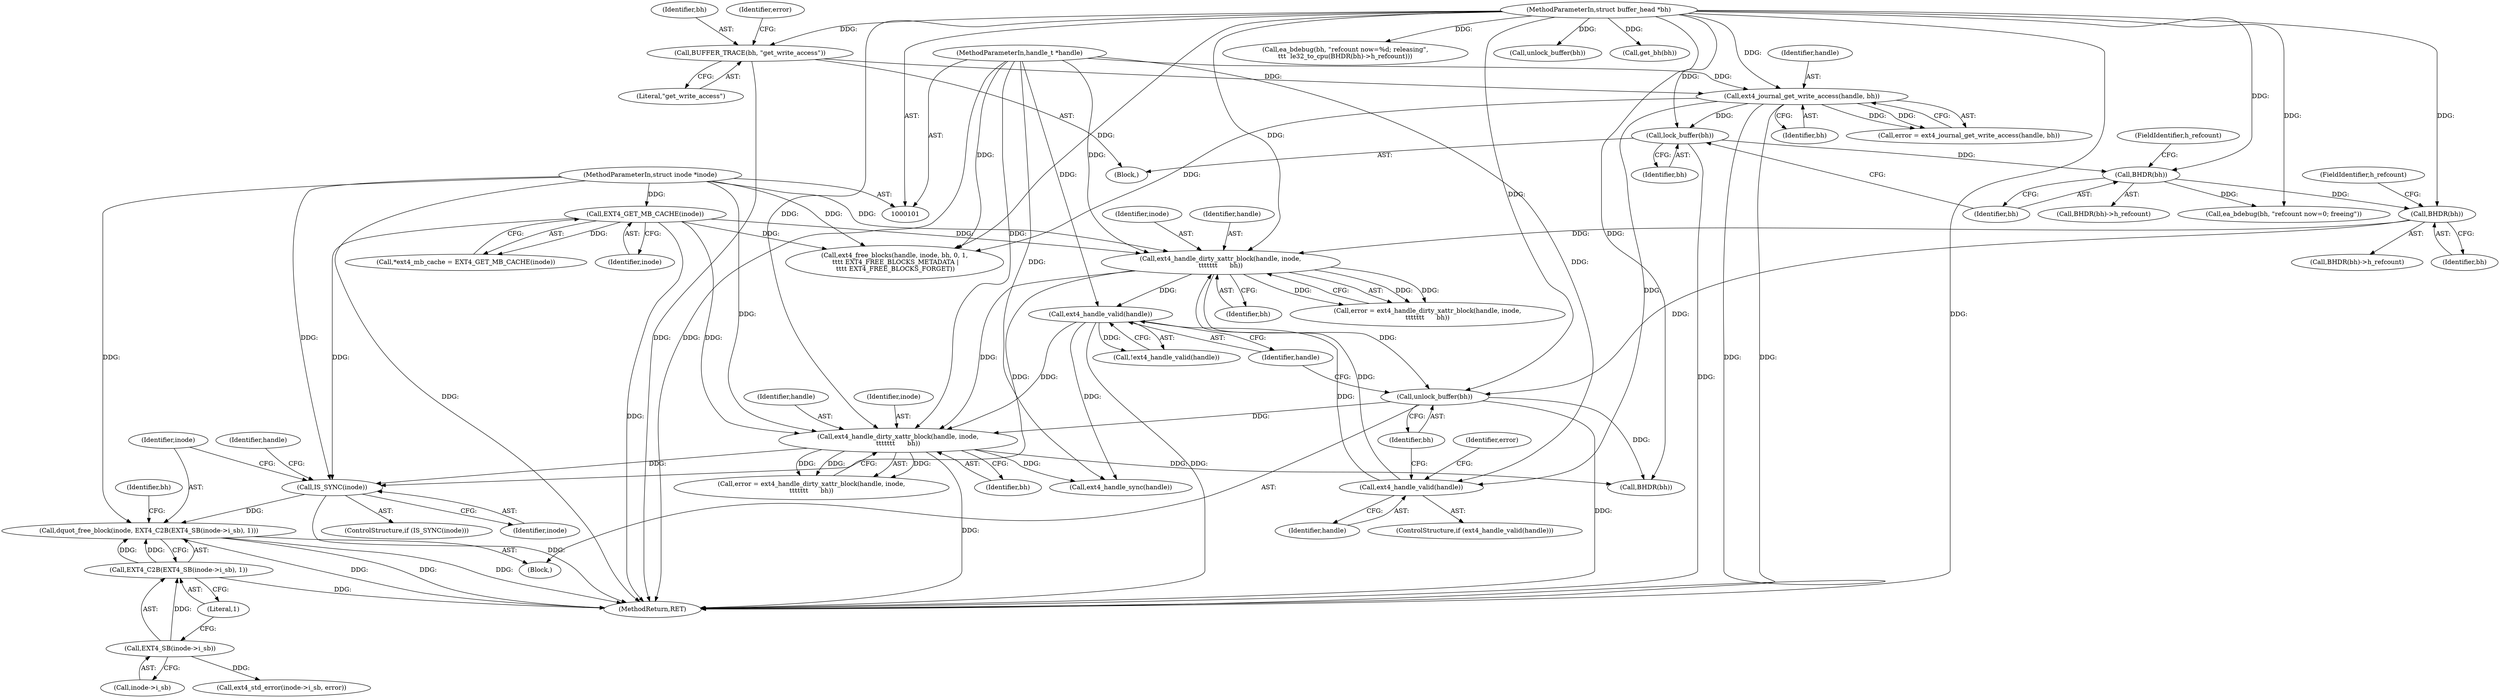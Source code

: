 digraph "0_linux_82939d7999dfc1f1998c4b1c12e2f19edbdff272_9@API" {
"1000211" [label="(Call,dquot_free_block(inode, EXT4_C2B(EXT4_SB(inode->i_sb), 1)))"];
"1000207" [label="(Call,IS_SYNC(inode))"];
"1000117" [label="(Call,EXT4_GET_MB_CACHE(inode))"];
"1000103" [label="(MethodParameterIn,struct inode *inode)"];
"1000190" [label="(Call,ext4_handle_dirty_xattr_block(handle, inode,\n\t\t\t\t\t\t\t      bh))"];
"1000186" [label="(Call,ext4_handle_valid(handle))"];
"1000134" [label="(Call,ext4_journal_get_write_access(handle, bh))"];
"1000102" [label="(MethodParameterIn,handle_t *handle)"];
"1000129" [label="(Call,BUFFER_TRACE(bh, \"get_write_access\"))"];
"1000104" [label="(MethodParameterIn,struct buffer_head *bh)"];
"1000176" [label="(Call,BHDR(bh))"];
"1000145" [label="(Call,BHDR(bh))"];
"1000140" [label="(Call,lock_buffer(bh))"];
"1000202" [label="(Call,ext4_handle_dirty_xattr_block(handle, inode,\n\t\t\t\t\t\t\t      bh))"];
"1000198" [label="(Call,ext4_handle_valid(handle))"];
"1000194" [label="(Call,unlock_buffer(bh))"];
"1000213" [label="(Call,EXT4_C2B(EXT4_SB(inode->i_sb), 1))"];
"1000214" [label="(Call,EXT4_SB(inode->i_sb))"];
"1000197" [label="(Call,!ext4_handle_valid(handle))"];
"1000188" [label="(Call,error = ext4_handle_dirty_xattr_block(handle, inode,\n\t\t\t\t\t\t\t      bh))"];
"1000175" [label="(Call,BHDR(bh)->h_refcount)"];
"1000198" [label="(Call,ext4_handle_valid(handle))"];
"1000224" [label="(Call,BHDR(bh))"];
"1000220" [label="(Identifier,bh)"];
"1000151" [label="(Call,ea_bdebug(bh, \"refcount now=0; freeing\"))"];
"1000191" [label="(Identifier,handle)"];
"1000186" [label="(Call,ext4_handle_valid(handle))"];
"1000177" [label="(Identifier,bh)"];
"1000212" [label="(Identifier,inode)"];
"1000194" [label="(Call,unlock_buffer(bh))"];
"1000130" [label="(Identifier,bh)"];
"1000215" [label="(Call,inode->i_sb)"];
"1000206" [label="(ControlStructure,if (IS_SYNC(inode)))"];
"1000205" [label="(Identifier,bh)"];
"1000104" [label="(MethodParameterIn,struct buffer_head *bh)"];
"1000117" [label="(Call,EXT4_GET_MB_CACHE(inode))"];
"1000213" [label="(Call,EXT4_C2B(EXT4_SB(inode->i_sb), 1))"];
"1000141" [label="(Identifier,bh)"];
"1000140" [label="(Call,lock_buffer(bh))"];
"1000210" [label="(Identifier,handle)"];
"1000204" [label="(Identifier,inode)"];
"1000189" [label="(Identifier,error)"];
"1000190" [label="(Call,ext4_handle_dirty_xattr_block(handle, inode,\n\t\t\t\t\t\t\t      bh))"];
"1000219" [label="(Call,ea_bdebug(bh, \"refcount now=%d; releasing\",\n\t\t\t  le32_to_cpu(BHDR(bh)->h_refcount)))"];
"1000118" [label="(Identifier,inode)"];
"1000136" [label="(Identifier,bh)"];
"1000135" [label="(Identifier,handle)"];
"1000160" [label="(Call,unlock_buffer(bh))"];
"1000147" [label="(FieldIdentifier,h_refcount)"];
"1000203" [label="(Identifier,handle)"];
"1000200" [label="(Call,error = ext4_handle_dirty_xattr_block(handle, inode,\n\t\t\t\t\t\t\t      bh))"];
"1000214" [label="(Call,EXT4_SB(inode->i_sb))"];
"1000211" [label="(Call,dquot_free_block(inode, EXT4_C2B(EXT4_SB(inode->i_sb), 1)))"];
"1000146" [label="(Identifier,bh)"];
"1000129" [label="(Call,BUFFER_TRACE(bh, \"get_write_access\"))"];
"1000178" [label="(FieldIdentifier,h_refcount)"];
"1000133" [label="(Identifier,error)"];
"1000207" [label="(Call,IS_SYNC(inode))"];
"1000131" [label="(Literal,\"get_write_access\")"];
"1000187" [label="(Identifier,handle)"];
"1000162" [label="(Call,ext4_free_blocks(handle, inode, bh, 0, 1,\n \t\t\t\t EXT4_FREE_BLOCKS_METADATA |\n \t\t\t\t EXT4_FREE_BLOCKS_FORGET))"];
"1000103" [label="(MethodParameterIn,struct inode *inode)"];
"1000102" [label="(MethodParameterIn,handle_t *handle)"];
"1000228" [label="(Call,ext4_std_error(inode->i_sb, error))"];
"1000202" [label="(Call,ext4_handle_dirty_xattr_block(handle, inode,\n\t\t\t\t\t\t\t      bh))"];
"1000195" [label="(Identifier,bh)"];
"1000115" [label="(Call,*ext4_mb_cache = EXT4_GET_MB_CACHE(inode))"];
"1000176" [label="(Call,BHDR(bh))"];
"1000134" [label="(Call,ext4_journal_get_write_access(handle, bh))"];
"1000192" [label="(Identifier,inode)"];
"1000132" [label="(Call,error = ext4_journal_get_write_access(handle, bh))"];
"1000145" [label="(Call,BHDR(bh))"];
"1000218" [label="(Literal,1)"];
"1000234" [label="(MethodReturn,RET)"];
"1000209" [label="(Call,ext4_handle_sync(handle))"];
"1000105" [label="(Block,)"];
"1000172" [label="(Block,)"];
"1000208" [label="(Identifier,inode)"];
"1000185" [label="(ControlStructure,if (ext4_handle_valid(handle)))"];
"1000193" [label="(Identifier,bh)"];
"1000158" [label="(Call,get_bh(bh))"];
"1000199" [label="(Identifier,handle)"];
"1000144" [label="(Call,BHDR(bh)->h_refcount)"];
"1000211" -> "1000172"  [label="AST: "];
"1000211" -> "1000213"  [label="CFG: "];
"1000212" -> "1000211"  [label="AST: "];
"1000213" -> "1000211"  [label="AST: "];
"1000220" -> "1000211"  [label="CFG: "];
"1000211" -> "1000234"  [label="DDG: "];
"1000211" -> "1000234"  [label="DDG: "];
"1000211" -> "1000234"  [label="DDG: "];
"1000207" -> "1000211"  [label="DDG: "];
"1000103" -> "1000211"  [label="DDG: "];
"1000213" -> "1000211"  [label="DDG: "];
"1000213" -> "1000211"  [label="DDG: "];
"1000207" -> "1000206"  [label="AST: "];
"1000207" -> "1000208"  [label="CFG: "];
"1000208" -> "1000207"  [label="AST: "];
"1000210" -> "1000207"  [label="CFG: "];
"1000212" -> "1000207"  [label="CFG: "];
"1000207" -> "1000234"  [label="DDG: "];
"1000117" -> "1000207"  [label="DDG: "];
"1000190" -> "1000207"  [label="DDG: "];
"1000202" -> "1000207"  [label="DDG: "];
"1000103" -> "1000207"  [label="DDG: "];
"1000117" -> "1000115"  [label="AST: "];
"1000117" -> "1000118"  [label="CFG: "];
"1000118" -> "1000117"  [label="AST: "];
"1000115" -> "1000117"  [label="CFG: "];
"1000117" -> "1000234"  [label="DDG: "];
"1000117" -> "1000115"  [label="DDG: "];
"1000103" -> "1000117"  [label="DDG: "];
"1000117" -> "1000162"  [label="DDG: "];
"1000117" -> "1000190"  [label="DDG: "];
"1000117" -> "1000202"  [label="DDG: "];
"1000103" -> "1000101"  [label="AST: "];
"1000103" -> "1000234"  [label="DDG: "];
"1000103" -> "1000162"  [label="DDG: "];
"1000103" -> "1000190"  [label="DDG: "];
"1000103" -> "1000202"  [label="DDG: "];
"1000190" -> "1000188"  [label="AST: "];
"1000190" -> "1000193"  [label="CFG: "];
"1000191" -> "1000190"  [label="AST: "];
"1000192" -> "1000190"  [label="AST: "];
"1000193" -> "1000190"  [label="AST: "];
"1000188" -> "1000190"  [label="CFG: "];
"1000190" -> "1000188"  [label="DDG: "];
"1000190" -> "1000188"  [label="DDG: "];
"1000190" -> "1000188"  [label="DDG: "];
"1000186" -> "1000190"  [label="DDG: "];
"1000102" -> "1000190"  [label="DDG: "];
"1000176" -> "1000190"  [label="DDG: "];
"1000104" -> "1000190"  [label="DDG: "];
"1000190" -> "1000194"  [label="DDG: "];
"1000190" -> "1000198"  [label="DDG: "];
"1000190" -> "1000202"  [label="DDG: "];
"1000186" -> "1000185"  [label="AST: "];
"1000186" -> "1000187"  [label="CFG: "];
"1000187" -> "1000186"  [label="AST: "];
"1000189" -> "1000186"  [label="CFG: "];
"1000195" -> "1000186"  [label="CFG: "];
"1000134" -> "1000186"  [label="DDG: "];
"1000102" -> "1000186"  [label="DDG: "];
"1000186" -> "1000198"  [label="DDG: "];
"1000134" -> "1000132"  [label="AST: "];
"1000134" -> "1000136"  [label="CFG: "];
"1000135" -> "1000134"  [label="AST: "];
"1000136" -> "1000134"  [label="AST: "];
"1000132" -> "1000134"  [label="CFG: "];
"1000134" -> "1000234"  [label="DDG: "];
"1000134" -> "1000234"  [label="DDG: "];
"1000134" -> "1000132"  [label="DDG: "];
"1000134" -> "1000132"  [label="DDG: "];
"1000102" -> "1000134"  [label="DDG: "];
"1000129" -> "1000134"  [label="DDG: "];
"1000104" -> "1000134"  [label="DDG: "];
"1000134" -> "1000140"  [label="DDG: "];
"1000134" -> "1000162"  [label="DDG: "];
"1000102" -> "1000101"  [label="AST: "];
"1000102" -> "1000234"  [label="DDG: "];
"1000102" -> "1000162"  [label="DDG: "];
"1000102" -> "1000198"  [label="DDG: "];
"1000102" -> "1000202"  [label="DDG: "];
"1000102" -> "1000209"  [label="DDG: "];
"1000129" -> "1000105"  [label="AST: "];
"1000129" -> "1000131"  [label="CFG: "];
"1000130" -> "1000129"  [label="AST: "];
"1000131" -> "1000129"  [label="AST: "];
"1000133" -> "1000129"  [label="CFG: "];
"1000129" -> "1000234"  [label="DDG: "];
"1000104" -> "1000129"  [label="DDG: "];
"1000104" -> "1000101"  [label="AST: "];
"1000104" -> "1000234"  [label="DDG: "];
"1000104" -> "1000140"  [label="DDG: "];
"1000104" -> "1000145"  [label="DDG: "];
"1000104" -> "1000151"  [label="DDG: "];
"1000104" -> "1000158"  [label="DDG: "];
"1000104" -> "1000160"  [label="DDG: "];
"1000104" -> "1000162"  [label="DDG: "];
"1000104" -> "1000176"  [label="DDG: "];
"1000104" -> "1000194"  [label="DDG: "];
"1000104" -> "1000202"  [label="DDG: "];
"1000104" -> "1000219"  [label="DDG: "];
"1000104" -> "1000224"  [label="DDG: "];
"1000176" -> "1000175"  [label="AST: "];
"1000176" -> "1000177"  [label="CFG: "];
"1000177" -> "1000176"  [label="AST: "];
"1000178" -> "1000176"  [label="CFG: "];
"1000145" -> "1000176"  [label="DDG: "];
"1000176" -> "1000194"  [label="DDG: "];
"1000145" -> "1000144"  [label="AST: "];
"1000145" -> "1000146"  [label="CFG: "];
"1000146" -> "1000145"  [label="AST: "];
"1000147" -> "1000145"  [label="CFG: "];
"1000140" -> "1000145"  [label="DDG: "];
"1000145" -> "1000151"  [label="DDG: "];
"1000140" -> "1000105"  [label="AST: "];
"1000140" -> "1000141"  [label="CFG: "];
"1000141" -> "1000140"  [label="AST: "];
"1000146" -> "1000140"  [label="CFG: "];
"1000140" -> "1000234"  [label="DDG: "];
"1000202" -> "1000200"  [label="AST: "];
"1000202" -> "1000205"  [label="CFG: "];
"1000203" -> "1000202"  [label="AST: "];
"1000204" -> "1000202"  [label="AST: "];
"1000205" -> "1000202"  [label="AST: "];
"1000200" -> "1000202"  [label="CFG: "];
"1000202" -> "1000234"  [label="DDG: "];
"1000202" -> "1000200"  [label="DDG: "];
"1000202" -> "1000200"  [label="DDG: "];
"1000202" -> "1000200"  [label="DDG: "];
"1000198" -> "1000202"  [label="DDG: "];
"1000194" -> "1000202"  [label="DDG: "];
"1000202" -> "1000209"  [label="DDG: "];
"1000202" -> "1000224"  [label="DDG: "];
"1000198" -> "1000197"  [label="AST: "];
"1000198" -> "1000199"  [label="CFG: "];
"1000199" -> "1000198"  [label="AST: "];
"1000197" -> "1000198"  [label="CFG: "];
"1000198" -> "1000234"  [label="DDG: "];
"1000198" -> "1000197"  [label="DDG: "];
"1000198" -> "1000209"  [label="DDG: "];
"1000194" -> "1000172"  [label="AST: "];
"1000194" -> "1000195"  [label="CFG: "];
"1000195" -> "1000194"  [label="AST: "];
"1000199" -> "1000194"  [label="CFG: "];
"1000194" -> "1000234"  [label="DDG: "];
"1000194" -> "1000224"  [label="DDG: "];
"1000213" -> "1000218"  [label="CFG: "];
"1000214" -> "1000213"  [label="AST: "];
"1000218" -> "1000213"  [label="AST: "];
"1000213" -> "1000234"  [label="DDG: "];
"1000214" -> "1000213"  [label="DDG: "];
"1000214" -> "1000215"  [label="CFG: "];
"1000215" -> "1000214"  [label="AST: "];
"1000218" -> "1000214"  [label="CFG: "];
"1000214" -> "1000228"  [label="DDG: "];
}
